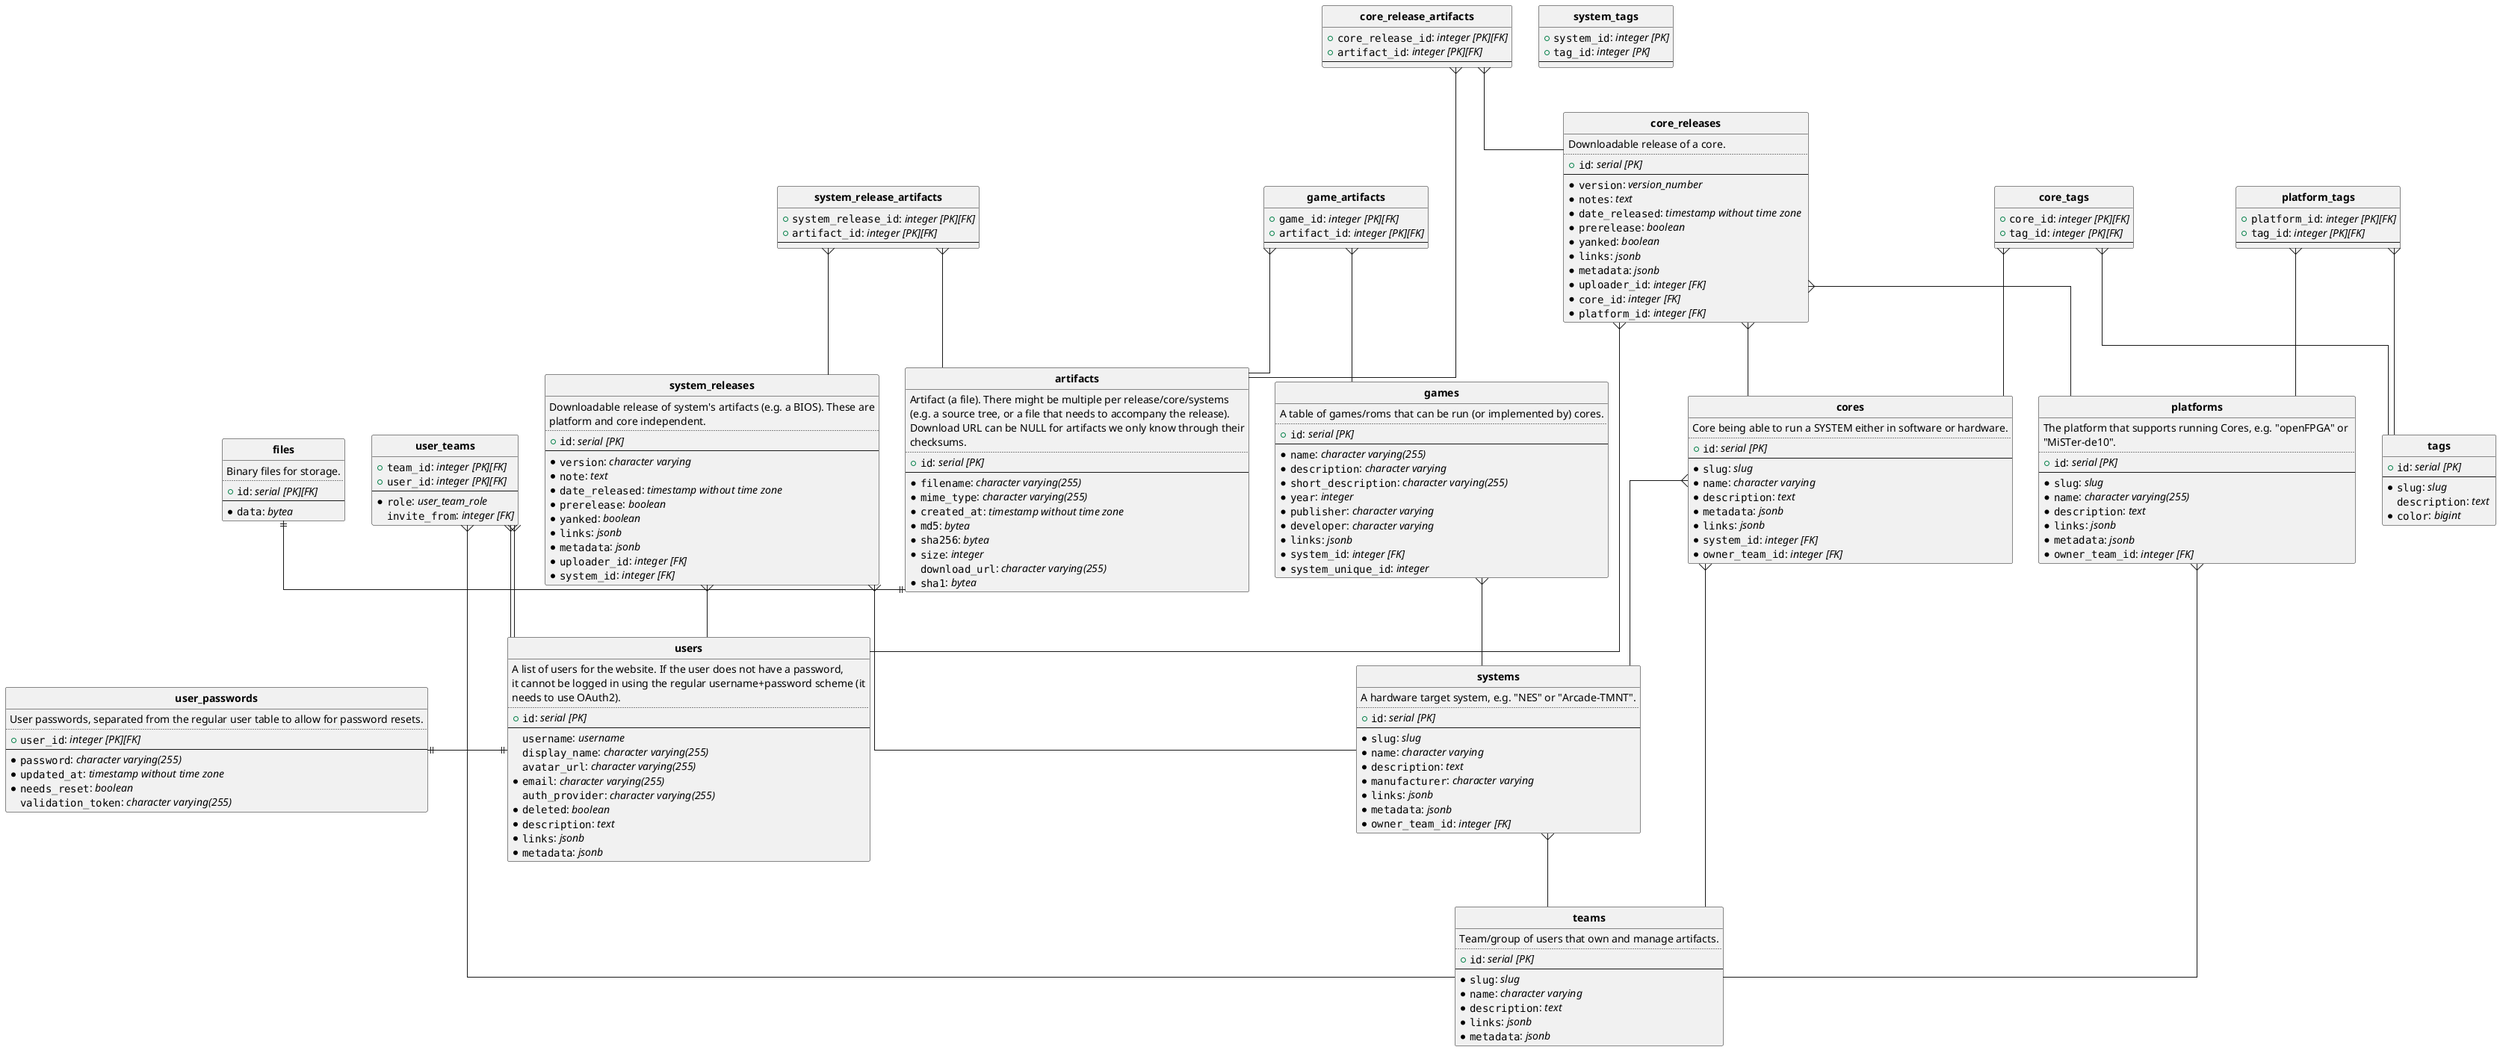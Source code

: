 @startuml
hide circle
skinparam linetype ortho

entity "**artifacts**" {
  Artifact (a file). There might be multiple per release/core/systems\n(e.g. a source tree, or a file that needs to accompany the release).\nDownload URL can be NULL for artifacts we only know through their\nchecksums.
  ..
  + ""id"": //serial [PK]//
  --
  *""filename"": //character varying(255) //
  *""mime_type"": //character varying(255) //
  *""created_at"": //timestamp without time zone //
  *""md5"": //bytea //
  *""sha256"": //bytea //
  *""size"": //integer //
  ""download_url"": //character varying(255) //
  *""sha1"": //bytea //
}

entity "**core_release_artifacts**" {
  + ""core_release_id"": //integer [PK][FK]//
  + ""artifact_id"": //integer [PK][FK]//
  --
}

entity "**core_releases**" {
  Downloadable release of a core.
  ..
  + ""id"": //serial [PK]//
  --
  *""version"": //version_number //
  *""notes"": //text //
  *""date_released"": //timestamp without time zone //
  *""prerelease"": //boolean //
  *""yanked"": //boolean //
  *""links"": //jsonb //
  *""metadata"": //jsonb //
  *""uploader_id"": //integer [FK]//
  *""core_id"": //integer [FK]//
  *""platform_id"": //integer [FK]//
}

entity "**core_tags**" {
  + ""core_id"": //integer [PK][FK]//
  + ""tag_id"": //integer [PK][FK]//
  --
}

entity "**cores**" {
  Core being able to run a SYSTEM either in software or hardware.
  ..
  + ""id"": //serial [PK]//
  --
  *""slug"": //slug //
  *""name"": //character varying //
  *""description"": //text //
  *""metadata"": //jsonb //
  *""links"": //jsonb //
  *""system_id"": //integer [FK]//
  *""owner_team_id"": //integer [FK]//
}

entity "**files**" {
  Binary files for storage.
  ..
  + ""id"": //serial [PK][FK]//
  --
  *""data"": //bytea //
}

entity "**game_artifacts**" {
  + ""game_id"": //integer [PK][FK]//
  + ""artifact_id"": //integer [PK][FK]//
  --
}

entity "**games**" {
  A table of games/roms that can be run (or implemented by) cores.
  ..
  + ""id"": //serial [PK]//
  --
  *""name"": //character varying(255) //
  *""description"": //character varying //
  *""short_description"": //character varying(255) //
  *""year"": //integer //
  *""publisher"": //character varying //
  *""developer"": //character varying //
  *""links"": //jsonb //
  *""system_id"": //integer [FK]//
  *""system_unique_id"": //integer //
}

entity "**platform_tags**" {
  + ""platform_id"": //integer [PK][FK]//
  + ""tag_id"": //integer [PK][FK]//
  --
}

entity "**platforms**" {
  The platform that supports running Cores, e.g. &#34;openFPGA&#34; or \n&#34;MiSTer-de10&#34;.
  ..
  + ""id"": //serial [PK]//
  --
  *""slug"": //slug //
  *""name"": //character varying(255) //
  *""description"": //text //
  *""links"": //jsonb //
  *""metadata"": //jsonb //
  *""owner_team_id"": //integer [FK]//
}

entity "**system_release_artifacts**" {
  + ""system_release_id"": //integer [PK][FK]//
  + ""artifact_id"": //integer [PK][FK]//
  --
}

entity "**system_releases**" {
  Downloadable release of system&#39;s artifacts (e.g. a BIOS). These are\nplatform and core independent.
  ..
  + ""id"": //serial [PK]//
  --
  *""version"": //character varying //
  *""note"": //text //
  *""date_released"": //timestamp without time zone //
  *""prerelease"": //boolean //
  *""yanked"": //boolean //
  *""links"": //jsonb //
  *""metadata"": //jsonb //
  *""uploader_id"": //integer [FK]//
  *""system_id"": //integer [FK]//
}

entity "**system_tags**" {
  + ""system_id"": //integer [PK]//
  + ""tag_id"": //integer [PK]//
  --
}

entity "**systems**" {
  A hardware target system, e.g. &#34;NES&#34; or &#34;Arcade-TMNT&#34;.
  ..
  + ""id"": //serial [PK]//
  --
  *""slug"": //slug //
  *""name"": //character varying //
  *""description"": //text //
  *""manufacturer"": //character varying //
  *""links"": //jsonb //
  *""metadata"": //jsonb //
  *""owner_team_id"": //integer [FK]//
}

entity "**tags**" {
  + ""id"": //serial [PK]//
  --
  *""slug"": //slug //
  ""description"": //text //
  *""color"": //bigint //
}

entity "**teams**" {
  Team/group of users that own and manage artifacts.
  ..
  + ""id"": //serial [PK]//
  --
  *""slug"": //slug //
  *""name"": //character varying //
  *""description"": //text //
  *""links"": //jsonb //
  *""metadata"": //jsonb //
}

entity "**user_passwords**" {
  User passwords, separated from the regular user table to allow for password resets.
  ..
  + ""user_id"": //integer [PK][FK]//
  --
  *""password"": //character varying(255) //
  *""updated_at"": //timestamp without time zone //
  *""needs_reset"": //boolean //
  ""validation_token"": //character varying(255) //
}

entity "**user_teams**" {
  + ""team_id"": //integer [PK][FK]//
  + ""user_id"": //integer [PK][FK]//
  --
  *""role"": //user_team_role //
  ""invite_from"": //integer [FK]//
}

entity "**users**" {
  A list of users for the website. If the user does not have a password,\nit cannot be logged in using the regular username&#43;password scheme (it\nneeds to use OAuth2).
  ..
  + ""id"": //serial [PK]//
  --
  ""username"": //username //
  ""display_name"": //character varying(255) //
  ""avatar_url"": //character varying(255) //
  *""email"": //character varying(255) //
  ""auth_provider"": //character varying(255) //
  *""deleted"": //boolean //
  *""description"": //text //
  *""links"": //jsonb //
  *""metadata"": //jsonb //
}

"**core_release_artifacts**"   }--  "**artifacts**"

"**core_release_artifacts**"   }--  "**core_releases**"

"**core_releases**"   }--  "**cores**"

"**core_releases**"   }--  "**platforms**"

"**core_releases**"   }--  "**users**"

"**core_tags**"   }--  "**cores**"

"**core_tags**"   }--  "**tags**"

"**cores**"   }--  "**teams**"

"**cores**"   }--  "**systems**"

"**files**"  ||-||  "**artifacts**"

"**game_artifacts**"   }--  "**artifacts**"

"**game_artifacts**"   }--  "**games**"

"**games**"   }--  "**systems**"

"**platform_tags**"   }--  "**platforms**"

"**platform_tags**"   }--  "**tags**"

"**platforms**"   }--  "**teams**"

"**system_release_artifacts**"   }--  "**artifacts**"

"**system_release_artifacts**"   }--  "**system_releases**"

"**system_releases**"   }--  "**systems**"

"**system_releases**"   }--  "**users**"

"**systems**"   }--  "**teams**"

"**user_passwords**"  ||-||  "**users**"

"**user_teams**"   }--  "**users**"

"**user_teams**"   }--  "**teams**"

"**user_teams**"   }--  "**users**"
@enduml
